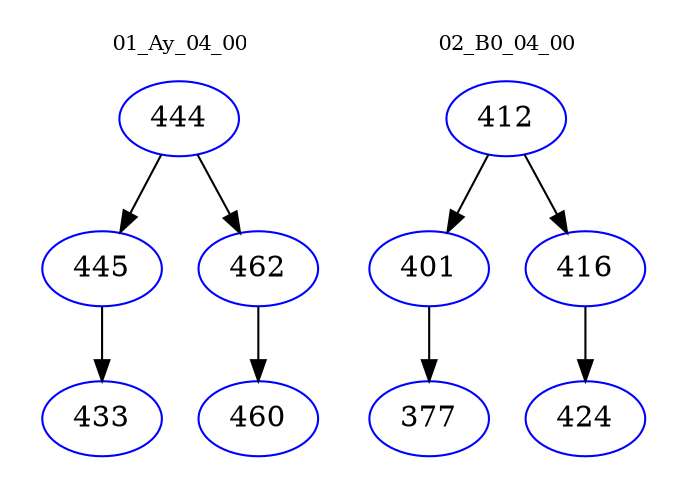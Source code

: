 digraph{
subgraph cluster_0 {
color = white
label = "01_Ay_04_00";
fontsize=10;
T0_444 [label="444", color="blue"]
T0_444 -> T0_445 [color="black"]
T0_445 [label="445", color="blue"]
T0_445 -> T0_433 [color="black"]
T0_433 [label="433", color="blue"]
T0_444 -> T0_462 [color="black"]
T0_462 [label="462", color="blue"]
T0_462 -> T0_460 [color="black"]
T0_460 [label="460", color="blue"]
}
subgraph cluster_1 {
color = white
label = "02_B0_04_00";
fontsize=10;
T1_412 [label="412", color="blue"]
T1_412 -> T1_401 [color="black"]
T1_401 [label="401", color="blue"]
T1_401 -> T1_377 [color="black"]
T1_377 [label="377", color="blue"]
T1_412 -> T1_416 [color="black"]
T1_416 [label="416", color="blue"]
T1_416 -> T1_424 [color="black"]
T1_424 [label="424", color="blue"]
}
}
